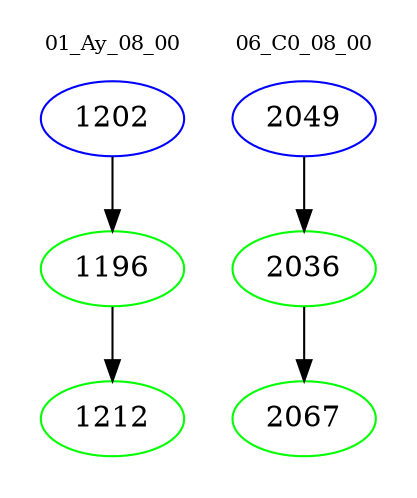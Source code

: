 digraph{
subgraph cluster_0 {
color = white
label = "01_Ay_08_00";
fontsize=10;
T0_1202 [label="1202", color="blue"]
T0_1202 -> T0_1196 [color="black"]
T0_1196 [label="1196", color="green"]
T0_1196 -> T0_1212 [color="black"]
T0_1212 [label="1212", color="green"]
}
subgraph cluster_1 {
color = white
label = "06_C0_08_00";
fontsize=10;
T1_2049 [label="2049", color="blue"]
T1_2049 -> T1_2036 [color="black"]
T1_2036 [label="2036", color="green"]
T1_2036 -> T1_2067 [color="black"]
T1_2067 [label="2067", color="green"]
}
}
